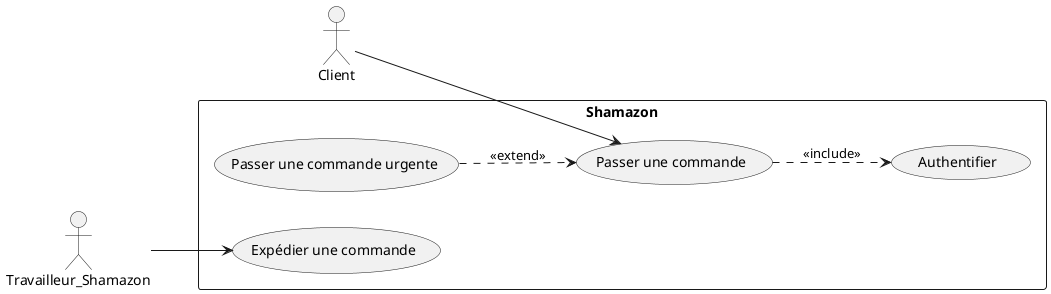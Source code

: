 @startuml
left to right direction

actor Client
actor Travailleur_Shamazon


rectangle "Shamazon" {
    usecase "Passer une commande" as UC1
    usecase "Passer une commande urgente" as UC1_2
    usecase "Authentifier" as UC2
    usecase "Expédier une commande" as UC3
}

Travailleur_Shamazon --> UC3
Client --> UC1
UC1 .-> UC2 : <<include>>
UC1_2 .-> UC1 : <<extend>>


@enduml

